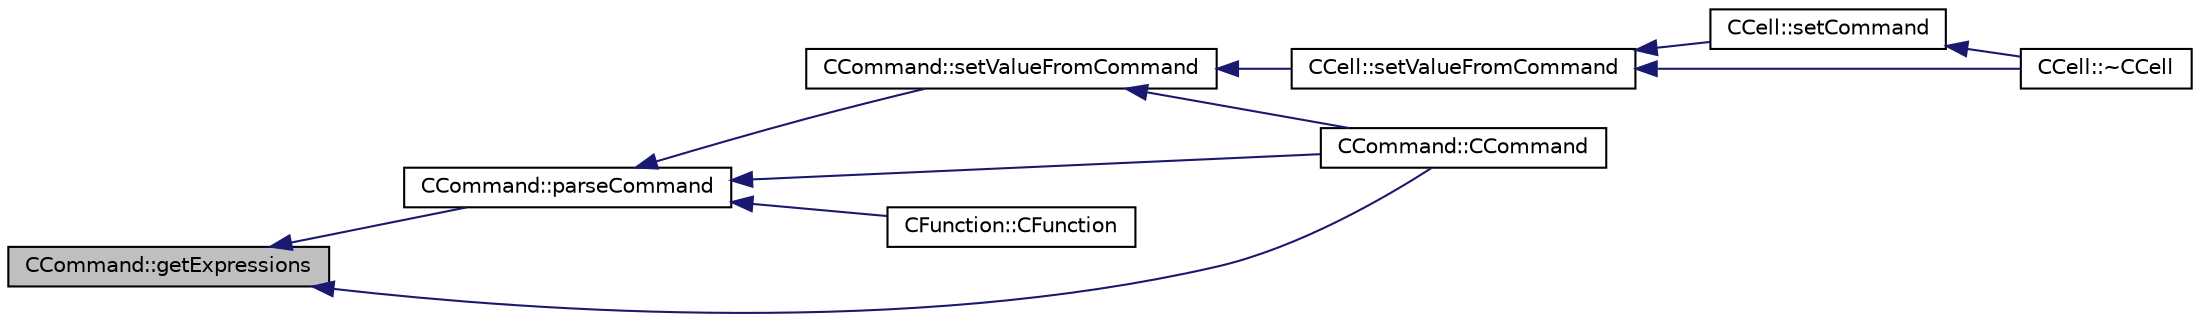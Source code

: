 digraph "CCommand::getExpressions"
{
  edge [fontname="Helvetica",fontsize="10",labelfontname="Helvetica",labelfontsize="10"];
  node [fontname="Helvetica",fontsize="10",shape=record];
  rankdir="LR";
  Node1 [label="CCommand::getExpressions",height=0.2,width=0.4,color="black", fillcolor="grey75", style="filled", fontcolor="black"];
  Node1 -> Node2 [dir="back",color="midnightblue",fontsize="10",style="solid",fontname="Helvetica"];
  Node2 [label="CCommand::parseCommand",height=0.2,width=0.4,color="black", fillcolor="white", style="filled",URL="$classCCommand.html#a81fd5d7452a43caebb8b2e7408148caf"];
  Node2 -> Node3 [dir="back",color="midnightblue",fontsize="10",style="solid",fontname="Helvetica"];
  Node3 [label="CCommand::setValueFromCommand",height=0.2,width=0.4,color="black", fillcolor="white", style="filled",URL="$classCCommand.html#a041c7dbd46f8f8879765ce47c1978b26"];
  Node3 -> Node4 [dir="back",color="midnightblue",fontsize="10",style="solid",fontname="Helvetica"];
  Node4 [label="CCell::setValueFromCommand",height=0.2,width=0.4,color="black", fillcolor="white", style="filled",URL="$classCCell.html#abb4fd9bb4afbcb53047cc36c387de513"];
  Node4 -> Node5 [dir="back",color="midnightblue",fontsize="10",style="solid",fontname="Helvetica"];
  Node5 [label="CCell::setCommand",height=0.2,width=0.4,color="black", fillcolor="white", style="filled",URL="$classCCell.html#aecd60bd82d8c0480070c59f30793c345"];
  Node5 -> Node6 [dir="back",color="midnightblue",fontsize="10",style="solid",fontname="Helvetica"];
  Node6 [label="CCell::~CCell",height=0.2,width=0.4,color="black", fillcolor="white", style="filled",URL="$classCCell.html#a297edd2839a64d14a8ffffb915bbf18c"];
  Node4 -> Node6 [dir="back",color="midnightblue",fontsize="10",style="solid",fontname="Helvetica"];
  Node3 -> Node7 [dir="back",color="midnightblue",fontsize="10",style="solid",fontname="Helvetica"];
  Node7 [label="CCommand::CCommand",height=0.2,width=0.4,color="black", fillcolor="white", style="filled",URL="$classCCommand.html#a924bb8dca6c543a79bd8aa332c0f69ab"];
  Node2 -> Node7 [dir="back",color="midnightblue",fontsize="10",style="solid",fontname="Helvetica"];
  Node2 -> Node8 [dir="back",color="midnightblue",fontsize="10",style="solid",fontname="Helvetica"];
  Node8 [label="CFunction::CFunction",height=0.2,width=0.4,color="black", fillcolor="white", style="filled",URL="$classCFunction.html#a13a7dfd477b00be3499c1dd1644fc072"];
  Node1 -> Node7 [dir="back",color="midnightblue",fontsize="10",style="solid",fontname="Helvetica"];
}
